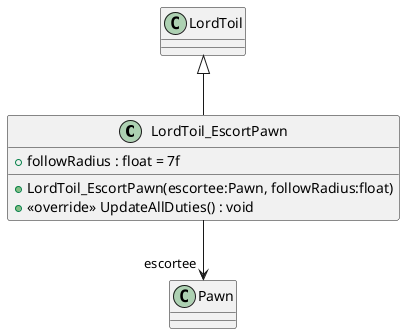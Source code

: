 @startuml
class LordToil_EscortPawn {
    + followRadius : float = 7f
    + LordToil_EscortPawn(escortee:Pawn, followRadius:float)
    + <<override>> UpdateAllDuties() : void
}
LordToil <|-- LordToil_EscortPawn
LordToil_EscortPawn --> "escortee" Pawn
@enduml
